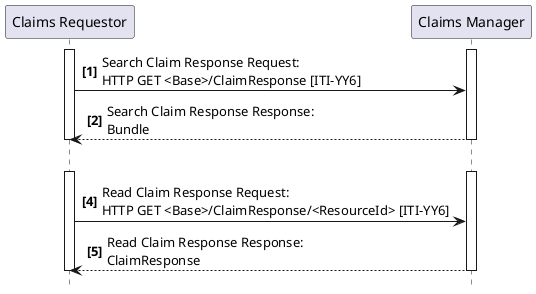 @startuml
skinparam svgDimensionStyle false
hide footbox
autonumber "<b>[0]"
participant "Claims Requestor" as Req
participant "Claims Manager" as Man
activate Req
activate Man
Req -> Man : Search Claim Response Request:\nHTTP GET <Base>/ClaimResponse [ITI-YY6]
Man --> Req : Search Claim Response Response:\nBundle
deactivate Man
deactivate Req

Req -[hidden]> Man
activate Req
activate Man 
Req -> Man : Read Claim Response Request:\nHTTP GET <Base>/ClaimResponse/<ResourceId> [ITI-YY6]
Man --> Req : Read Claim Response Response:\nClaimResponse
deactivate Man
deactivate Req

@enduml

